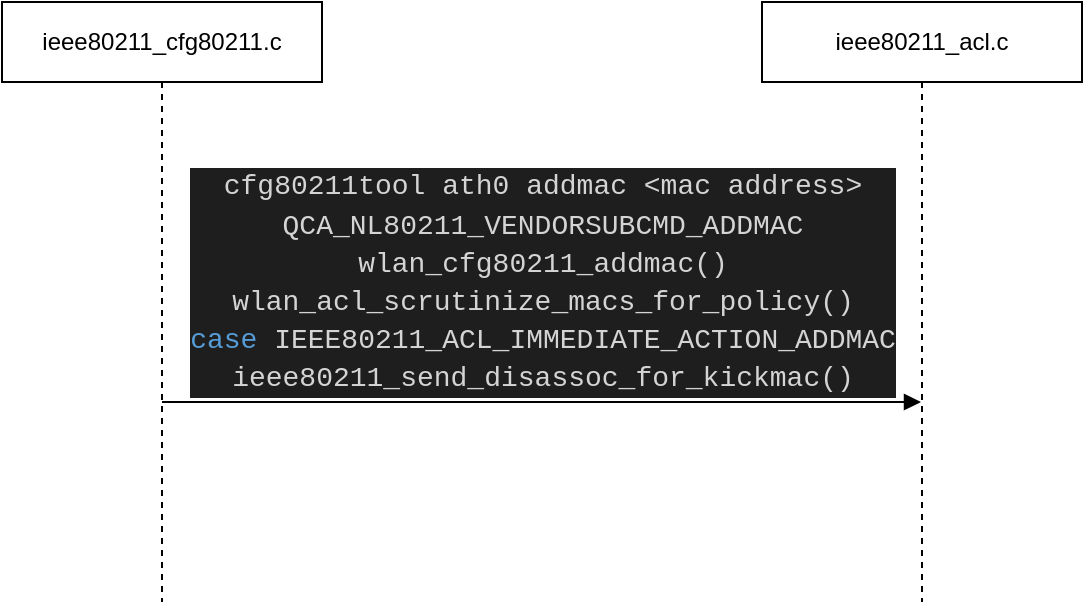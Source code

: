 <mxfile version="13.9.9" type="device"><diagram id="SFxFt23WUfP77FDjDOj-" name="Page-1"><mxGraphModel dx="716" dy="418" grid="1" gridSize="10" guides="1" tooltips="1" connect="1" arrows="1" fold="1" page="1" pageScale="1" pageWidth="850" pageHeight="1100" math="0" shadow="0"><root><mxCell id="0"/><mxCell id="1" parent="0"/><mxCell id="mBJgn-8VYFl2KRuMognM-1" value="ieee80211_cfg80211.c" style="shape=umlLifeline;perimeter=lifelinePerimeter;whiteSpace=wrap;html=1;container=1;collapsible=0;recursiveResize=0;outlineConnect=0;" parent="1" vertex="1"><mxGeometry width="160" height="300" as="geometry"/></mxCell><mxCell id="mBJgn-8VYFl2KRuMognM-3" value="&lt;div style=&quot;background-color: rgb(30 , 30 , 30) ; line-height: 19px&quot;&gt;&lt;div style=&quot;line-height: 19px&quot;&gt;&lt;font color=&quot;#d4d4d4&quot; face=&quot;consolas, courier new, monospace&quot;&gt;&lt;span style=&quot;font-size: 14px&quot;&gt;cfg80211tool ath0 addmac &amp;lt;mac address&amp;gt;&lt;/span&gt;&lt;/font&gt;&lt;br&gt;&lt;/div&gt;&lt;div style=&quot;line-height: 19px&quot;&gt;&lt;div style=&quot;color: rgb(212 , 212 , 212) ; font-family: &amp;#34;consolas&amp;#34; , &amp;#34;courier new&amp;#34; , monospace ; font-size: 14px ; line-height: 19px&quot;&gt;QCA_NL80211_VENDORSUBCMD_ADDMAC&lt;/div&gt;&lt;/div&gt;&lt;div style=&quot;color: rgb(212 , 212 , 212) ; font-family: &amp;#34;consolas&amp;#34; , &amp;#34;courier new&amp;#34; , monospace ; font-size: 14px ; line-height: 19px&quot;&gt;wlan_cfg80211_addmac()&lt;/div&gt;&lt;div style=&quot;color: rgb(212 , 212 , 212) ; font-family: &amp;#34;consolas&amp;#34; , &amp;#34;courier new&amp;#34; , monospace ; font-size: 14px ; line-height: 19px&quot;&gt;&lt;div style=&quot;line-height: 19px&quot;&gt;wlan_acl_scrutinize_macs_for_policy()&lt;/div&gt;&lt;div style=&quot;line-height: 19px&quot;&gt;&lt;div style=&quot;line-height: 19px&quot;&gt;&lt;span style=&quot;color: #569cd6&quot;&gt;case&lt;/span&gt; IEEE80211_ACL_IMMEDIATE_ACTION_ADDMAC&lt;/div&gt;&lt;div style=&quot;line-height: 19px&quot;&gt;&lt;div style=&quot;line-height: 19px&quot;&gt;ieee80211_send_disassoc_for_kickmac()&lt;/div&gt;&lt;/div&gt;&lt;/div&gt;&lt;/div&gt;&lt;/div&gt;" style="html=1;verticalAlign=bottom;endArrow=block;" parent="mBJgn-8VYFl2KRuMognM-1" target="mBJgn-8VYFl2KRuMognM-2" edge="1"><mxGeometry width="80" relative="1" as="geometry"><mxPoint x="80" y="200" as="sourcePoint"/><mxPoint x="160" y="200" as="targetPoint"/></mxGeometry></mxCell><mxCell id="mBJgn-8VYFl2KRuMognM-2" value="ieee80211_acl.c" style="shape=umlLifeline;perimeter=lifelinePerimeter;whiteSpace=wrap;html=1;container=1;collapsible=0;recursiveResize=0;outlineConnect=0;" parent="1" vertex="1"><mxGeometry x="380" width="160" height="300" as="geometry"/></mxCell></root></mxGraphModel></diagram></mxfile>